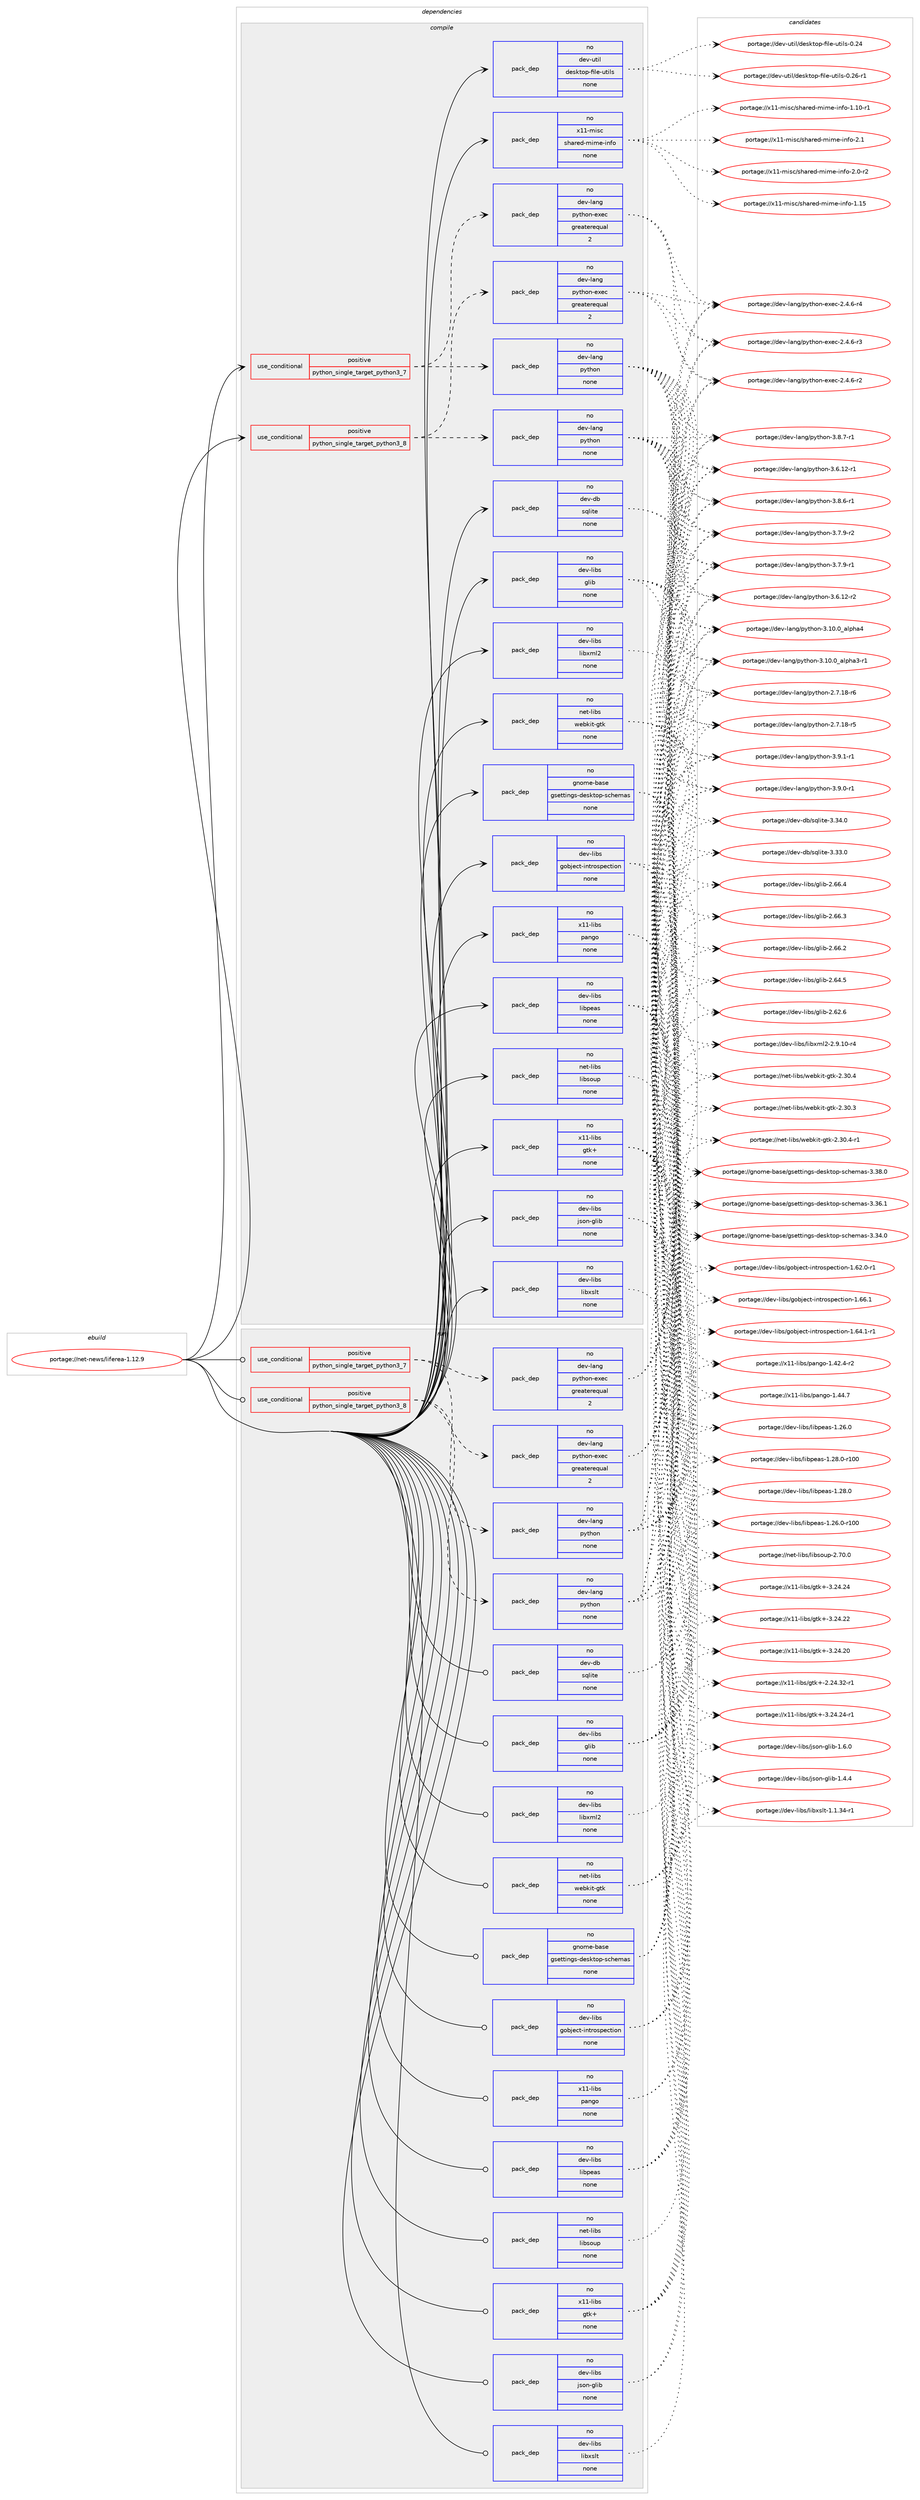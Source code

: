 digraph prolog {

# *************
# Graph options
# *************

newrank=true;
concentrate=true;
compound=true;
graph [rankdir=LR,fontname=Helvetica,fontsize=10,ranksep=1.5];#, ranksep=2.5, nodesep=0.2];
edge  [arrowhead=vee];
node  [fontname=Helvetica,fontsize=10];

# **********
# The ebuild
# **********

subgraph cluster_leftcol {
color=gray;
rank=same;
label=<<i>ebuild</i>>;
id [label="portage://net-news/liferea-1.12.9", color=red, width=4, href="../net-news/liferea-1.12.9.svg"];
}

# ****************
# The dependencies
# ****************

subgraph cluster_midcol {
color=gray;
label=<<i>dependencies</i>>;
subgraph cluster_compile {
fillcolor="#eeeeee";
style=filled;
label=<<i>compile</i>>;
subgraph cond7128 {
dependency23258 [label=<<TABLE BORDER="0" CELLBORDER="1" CELLSPACING="0" CELLPADDING="4"><TR><TD ROWSPAN="3" CELLPADDING="10">use_conditional</TD></TR><TR><TD>positive</TD></TR><TR><TD>python_single_target_python3_7</TD></TR></TABLE>>, shape=none, color=red];
subgraph pack15945 {
dependency23259 [label=<<TABLE BORDER="0" CELLBORDER="1" CELLSPACING="0" CELLPADDING="4" WIDTH="220"><TR><TD ROWSPAN="6" CELLPADDING="30">pack_dep</TD></TR><TR><TD WIDTH="110">no</TD></TR><TR><TD>dev-lang</TD></TR><TR><TD>python</TD></TR><TR><TD>none</TD></TR><TR><TD></TD></TR></TABLE>>, shape=none, color=blue];
}
dependency23258:e -> dependency23259:w [weight=20,style="dashed",arrowhead="vee"];
subgraph pack15946 {
dependency23260 [label=<<TABLE BORDER="0" CELLBORDER="1" CELLSPACING="0" CELLPADDING="4" WIDTH="220"><TR><TD ROWSPAN="6" CELLPADDING="30">pack_dep</TD></TR><TR><TD WIDTH="110">no</TD></TR><TR><TD>dev-lang</TD></TR><TR><TD>python-exec</TD></TR><TR><TD>greaterequal</TD></TR><TR><TD>2</TD></TR></TABLE>>, shape=none, color=blue];
}
dependency23258:e -> dependency23260:w [weight=20,style="dashed",arrowhead="vee"];
}
id:e -> dependency23258:w [weight=20,style="solid",arrowhead="vee"];
subgraph cond7129 {
dependency23261 [label=<<TABLE BORDER="0" CELLBORDER="1" CELLSPACING="0" CELLPADDING="4"><TR><TD ROWSPAN="3" CELLPADDING="10">use_conditional</TD></TR><TR><TD>positive</TD></TR><TR><TD>python_single_target_python3_8</TD></TR></TABLE>>, shape=none, color=red];
subgraph pack15947 {
dependency23262 [label=<<TABLE BORDER="0" CELLBORDER="1" CELLSPACING="0" CELLPADDING="4" WIDTH="220"><TR><TD ROWSPAN="6" CELLPADDING="30">pack_dep</TD></TR><TR><TD WIDTH="110">no</TD></TR><TR><TD>dev-lang</TD></TR><TR><TD>python</TD></TR><TR><TD>none</TD></TR><TR><TD></TD></TR></TABLE>>, shape=none, color=blue];
}
dependency23261:e -> dependency23262:w [weight=20,style="dashed",arrowhead="vee"];
subgraph pack15948 {
dependency23263 [label=<<TABLE BORDER="0" CELLBORDER="1" CELLSPACING="0" CELLPADDING="4" WIDTH="220"><TR><TD ROWSPAN="6" CELLPADDING="30">pack_dep</TD></TR><TR><TD WIDTH="110">no</TD></TR><TR><TD>dev-lang</TD></TR><TR><TD>python-exec</TD></TR><TR><TD>greaterequal</TD></TR><TR><TD>2</TD></TR></TABLE>>, shape=none, color=blue];
}
dependency23261:e -> dependency23263:w [weight=20,style="dashed",arrowhead="vee"];
}
id:e -> dependency23261:w [weight=20,style="solid",arrowhead="vee"];
subgraph pack15949 {
dependency23264 [label=<<TABLE BORDER="0" CELLBORDER="1" CELLSPACING="0" CELLPADDING="4" WIDTH="220"><TR><TD ROWSPAN="6" CELLPADDING="30">pack_dep</TD></TR><TR><TD WIDTH="110">no</TD></TR><TR><TD>dev-db</TD></TR><TR><TD>sqlite</TD></TR><TR><TD>none</TD></TR><TR><TD></TD></TR></TABLE>>, shape=none, color=blue];
}
id:e -> dependency23264:w [weight=20,style="solid",arrowhead="vee"];
subgraph pack15950 {
dependency23265 [label=<<TABLE BORDER="0" CELLBORDER="1" CELLSPACING="0" CELLPADDING="4" WIDTH="220"><TR><TD ROWSPAN="6" CELLPADDING="30">pack_dep</TD></TR><TR><TD WIDTH="110">no</TD></TR><TR><TD>dev-libs</TD></TR><TR><TD>glib</TD></TR><TR><TD>none</TD></TR><TR><TD></TD></TR></TABLE>>, shape=none, color=blue];
}
id:e -> dependency23265:w [weight=20,style="solid",arrowhead="vee"];
subgraph pack15951 {
dependency23266 [label=<<TABLE BORDER="0" CELLBORDER="1" CELLSPACING="0" CELLPADDING="4" WIDTH="220"><TR><TD ROWSPAN="6" CELLPADDING="30">pack_dep</TD></TR><TR><TD WIDTH="110">no</TD></TR><TR><TD>dev-libs</TD></TR><TR><TD>gobject-introspection</TD></TR><TR><TD>none</TD></TR><TR><TD></TD></TR></TABLE>>, shape=none, color=blue];
}
id:e -> dependency23266:w [weight=20,style="solid",arrowhead="vee"];
subgraph pack15952 {
dependency23267 [label=<<TABLE BORDER="0" CELLBORDER="1" CELLSPACING="0" CELLPADDING="4" WIDTH="220"><TR><TD ROWSPAN="6" CELLPADDING="30">pack_dep</TD></TR><TR><TD WIDTH="110">no</TD></TR><TR><TD>dev-libs</TD></TR><TR><TD>json-glib</TD></TR><TR><TD>none</TD></TR><TR><TD></TD></TR></TABLE>>, shape=none, color=blue];
}
id:e -> dependency23267:w [weight=20,style="solid",arrowhead="vee"];
subgraph pack15953 {
dependency23268 [label=<<TABLE BORDER="0" CELLBORDER="1" CELLSPACING="0" CELLPADDING="4" WIDTH="220"><TR><TD ROWSPAN="6" CELLPADDING="30">pack_dep</TD></TR><TR><TD WIDTH="110">no</TD></TR><TR><TD>dev-libs</TD></TR><TR><TD>libpeas</TD></TR><TR><TD>none</TD></TR><TR><TD></TD></TR></TABLE>>, shape=none, color=blue];
}
id:e -> dependency23268:w [weight=20,style="solid",arrowhead="vee"];
subgraph pack15954 {
dependency23269 [label=<<TABLE BORDER="0" CELLBORDER="1" CELLSPACING="0" CELLPADDING="4" WIDTH="220"><TR><TD ROWSPAN="6" CELLPADDING="30">pack_dep</TD></TR><TR><TD WIDTH="110">no</TD></TR><TR><TD>dev-libs</TD></TR><TR><TD>libxml2</TD></TR><TR><TD>none</TD></TR><TR><TD></TD></TR></TABLE>>, shape=none, color=blue];
}
id:e -> dependency23269:w [weight=20,style="solid",arrowhead="vee"];
subgraph pack15955 {
dependency23270 [label=<<TABLE BORDER="0" CELLBORDER="1" CELLSPACING="0" CELLPADDING="4" WIDTH="220"><TR><TD ROWSPAN="6" CELLPADDING="30">pack_dep</TD></TR><TR><TD WIDTH="110">no</TD></TR><TR><TD>dev-libs</TD></TR><TR><TD>libxslt</TD></TR><TR><TD>none</TD></TR><TR><TD></TD></TR></TABLE>>, shape=none, color=blue];
}
id:e -> dependency23270:w [weight=20,style="solid",arrowhead="vee"];
subgraph pack15956 {
dependency23271 [label=<<TABLE BORDER="0" CELLBORDER="1" CELLSPACING="0" CELLPADDING="4" WIDTH="220"><TR><TD ROWSPAN="6" CELLPADDING="30">pack_dep</TD></TR><TR><TD WIDTH="110">no</TD></TR><TR><TD>dev-util</TD></TR><TR><TD>desktop-file-utils</TD></TR><TR><TD>none</TD></TR><TR><TD></TD></TR></TABLE>>, shape=none, color=blue];
}
id:e -> dependency23271:w [weight=20,style="solid",arrowhead="vee"];
subgraph pack15957 {
dependency23272 [label=<<TABLE BORDER="0" CELLBORDER="1" CELLSPACING="0" CELLPADDING="4" WIDTH="220"><TR><TD ROWSPAN="6" CELLPADDING="30">pack_dep</TD></TR><TR><TD WIDTH="110">no</TD></TR><TR><TD>gnome-base</TD></TR><TR><TD>gsettings-desktop-schemas</TD></TR><TR><TD>none</TD></TR><TR><TD></TD></TR></TABLE>>, shape=none, color=blue];
}
id:e -> dependency23272:w [weight=20,style="solid",arrowhead="vee"];
subgraph pack15958 {
dependency23273 [label=<<TABLE BORDER="0" CELLBORDER="1" CELLSPACING="0" CELLPADDING="4" WIDTH="220"><TR><TD ROWSPAN="6" CELLPADDING="30">pack_dep</TD></TR><TR><TD WIDTH="110">no</TD></TR><TR><TD>net-libs</TD></TR><TR><TD>libsoup</TD></TR><TR><TD>none</TD></TR><TR><TD></TD></TR></TABLE>>, shape=none, color=blue];
}
id:e -> dependency23273:w [weight=20,style="solid",arrowhead="vee"];
subgraph pack15959 {
dependency23274 [label=<<TABLE BORDER="0" CELLBORDER="1" CELLSPACING="0" CELLPADDING="4" WIDTH="220"><TR><TD ROWSPAN="6" CELLPADDING="30">pack_dep</TD></TR><TR><TD WIDTH="110">no</TD></TR><TR><TD>net-libs</TD></TR><TR><TD>webkit-gtk</TD></TR><TR><TD>none</TD></TR><TR><TD></TD></TR></TABLE>>, shape=none, color=blue];
}
id:e -> dependency23274:w [weight=20,style="solid",arrowhead="vee"];
subgraph pack15960 {
dependency23275 [label=<<TABLE BORDER="0" CELLBORDER="1" CELLSPACING="0" CELLPADDING="4" WIDTH="220"><TR><TD ROWSPAN="6" CELLPADDING="30">pack_dep</TD></TR><TR><TD WIDTH="110">no</TD></TR><TR><TD>x11-libs</TD></TR><TR><TD>gtk+</TD></TR><TR><TD>none</TD></TR><TR><TD></TD></TR></TABLE>>, shape=none, color=blue];
}
id:e -> dependency23275:w [weight=20,style="solid",arrowhead="vee"];
subgraph pack15961 {
dependency23276 [label=<<TABLE BORDER="0" CELLBORDER="1" CELLSPACING="0" CELLPADDING="4" WIDTH="220"><TR><TD ROWSPAN="6" CELLPADDING="30">pack_dep</TD></TR><TR><TD WIDTH="110">no</TD></TR><TR><TD>x11-libs</TD></TR><TR><TD>pango</TD></TR><TR><TD>none</TD></TR><TR><TD></TD></TR></TABLE>>, shape=none, color=blue];
}
id:e -> dependency23276:w [weight=20,style="solid",arrowhead="vee"];
subgraph pack15962 {
dependency23277 [label=<<TABLE BORDER="0" CELLBORDER="1" CELLSPACING="0" CELLPADDING="4" WIDTH="220"><TR><TD ROWSPAN="6" CELLPADDING="30">pack_dep</TD></TR><TR><TD WIDTH="110">no</TD></TR><TR><TD>x11-misc</TD></TR><TR><TD>shared-mime-info</TD></TR><TR><TD>none</TD></TR><TR><TD></TD></TR></TABLE>>, shape=none, color=blue];
}
id:e -> dependency23277:w [weight=20,style="solid",arrowhead="vee"];
}
subgraph cluster_compileandrun {
fillcolor="#eeeeee";
style=filled;
label=<<i>compile and run</i>>;
}
subgraph cluster_run {
fillcolor="#eeeeee";
style=filled;
label=<<i>run</i>>;
subgraph cond7130 {
dependency23278 [label=<<TABLE BORDER="0" CELLBORDER="1" CELLSPACING="0" CELLPADDING="4"><TR><TD ROWSPAN="3" CELLPADDING="10">use_conditional</TD></TR><TR><TD>positive</TD></TR><TR><TD>python_single_target_python3_7</TD></TR></TABLE>>, shape=none, color=red];
subgraph pack15963 {
dependency23279 [label=<<TABLE BORDER="0" CELLBORDER="1" CELLSPACING="0" CELLPADDING="4" WIDTH="220"><TR><TD ROWSPAN="6" CELLPADDING="30">pack_dep</TD></TR><TR><TD WIDTH="110">no</TD></TR><TR><TD>dev-lang</TD></TR><TR><TD>python</TD></TR><TR><TD>none</TD></TR><TR><TD></TD></TR></TABLE>>, shape=none, color=blue];
}
dependency23278:e -> dependency23279:w [weight=20,style="dashed",arrowhead="vee"];
subgraph pack15964 {
dependency23280 [label=<<TABLE BORDER="0" CELLBORDER="1" CELLSPACING="0" CELLPADDING="4" WIDTH="220"><TR><TD ROWSPAN="6" CELLPADDING="30">pack_dep</TD></TR><TR><TD WIDTH="110">no</TD></TR><TR><TD>dev-lang</TD></TR><TR><TD>python-exec</TD></TR><TR><TD>greaterequal</TD></TR><TR><TD>2</TD></TR></TABLE>>, shape=none, color=blue];
}
dependency23278:e -> dependency23280:w [weight=20,style="dashed",arrowhead="vee"];
}
id:e -> dependency23278:w [weight=20,style="solid",arrowhead="odot"];
subgraph cond7131 {
dependency23281 [label=<<TABLE BORDER="0" CELLBORDER="1" CELLSPACING="0" CELLPADDING="4"><TR><TD ROWSPAN="3" CELLPADDING="10">use_conditional</TD></TR><TR><TD>positive</TD></TR><TR><TD>python_single_target_python3_8</TD></TR></TABLE>>, shape=none, color=red];
subgraph pack15965 {
dependency23282 [label=<<TABLE BORDER="0" CELLBORDER="1" CELLSPACING="0" CELLPADDING="4" WIDTH="220"><TR><TD ROWSPAN="6" CELLPADDING="30">pack_dep</TD></TR><TR><TD WIDTH="110">no</TD></TR><TR><TD>dev-lang</TD></TR><TR><TD>python</TD></TR><TR><TD>none</TD></TR><TR><TD></TD></TR></TABLE>>, shape=none, color=blue];
}
dependency23281:e -> dependency23282:w [weight=20,style="dashed",arrowhead="vee"];
subgraph pack15966 {
dependency23283 [label=<<TABLE BORDER="0" CELLBORDER="1" CELLSPACING="0" CELLPADDING="4" WIDTH="220"><TR><TD ROWSPAN="6" CELLPADDING="30">pack_dep</TD></TR><TR><TD WIDTH="110">no</TD></TR><TR><TD>dev-lang</TD></TR><TR><TD>python-exec</TD></TR><TR><TD>greaterequal</TD></TR><TR><TD>2</TD></TR></TABLE>>, shape=none, color=blue];
}
dependency23281:e -> dependency23283:w [weight=20,style="dashed",arrowhead="vee"];
}
id:e -> dependency23281:w [weight=20,style="solid",arrowhead="odot"];
subgraph pack15967 {
dependency23284 [label=<<TABLE BORDER="0" CELLBORDER="1" CELLSPACING="0" CELLPADDING="4" WIDTH="220"><TR><TD ROWSPAN="6" CELLPADDING="30">pack_dep</TD></TR><TR><TD WIDTH="110">no</TD></TR><TR><TD>dev-db</TD></TR><TR><TD>sqlite</TD></TR><TR><TD>none</TD></TR><TR><TD></TD></TR></TABLE>>, shape=none, color=blue];
}
id:e -> dependency23284:w [weight=20,style="solid",arrowhead="odot"];
subgraph pack15968 {
dependency23285 [label=<<TABLE BORDER="0" CELLBORDER="1" CELLSPACING="0" CELLPADDING="4" WIDTH="220"><TR><TD ROWSPAN="6" CELLPADDING="30">pack_dep</TD></TR><TR><TD WIDTH="110">no</TD></TR><TR><TD>dev-libs</TD></TR><TR><TD>glib</TD></TR><TR><TD>none</TD></TR><TR><TD></TD></TR></TABLE>>, shape=none, color=blue];
}
id:e -> dependency23285:w [weight=20,style="solid",arrowhead="odot"];
subgraph pack15969 {
dependency23286 [label=<<TABLE BORDER="0" CELLBORDER="1" CELLSPACING="0" CELLPADDING="4" WIDTH="220"><TR><TD ROWSPAN="6" CELLPADDING="30">pack_dep</TD></TR><TR><TD WIDTH="110">no</TD></TR><TR><TD>dev-libs</TD></TR><TR><TD>gobject-introspection</TD></TR><TR><TD>none</TD></TR><TR><TD></TD></TR></TABLE>>, shape=none, color=blue];
}
id:e -> dependency23286:w [weight=20,style="solid",arrowhead="odot"];
subgraph pack15970 {
dependency23287 [label=<<TABLE BORDER="0" CELLBORDER="1" CELLSPACING="0" CELLPADDING="4" WIDTH="220"><TR><TD ROWSPAN="6" CELLPADDING="30">pack_dep</TD></TR><TR><TD WIDTH="110">no</TD></TR><TR><TD>dev-libs</TD></TR><TR><TD>json-glib</TD></TR><TR><TD>none</TD></TR><TR><TD></TD></TR></TABLE>>, shape=none, color=blue];
}
id:e -> dependency23287:w [weight=20,style="solid",arrowhead="odot"];
subgraph pack15971 {
dependency23288 [label=<<TABLE BORDER="0" CELLBORDER="1" CELLSPACING="0" CELLPADDING="4" WIDTH="220"><TR><TD ROWSPAN="6" CELLPADDING="30">pack_dep</TD></TR><TR><TD WIDTH="110">no</TD></TR><TR><TD>dev-libs</TD></TR><TR><TD>libpeas</TD></TR><TR><TD>none</TD></TR><TR><TD></TD></TR></TABLE>>, shape=none, color=blue];
}
id:e -> dependency23288:w [weight=20,style="solid",arrowhead="odot"];
subgraph pack15972 {
dependency23289 [label=<<TABLE BORDER="0" CELLBORDER="1" CELLSPACING="0" CELLPADDING="4" WIDTH="220"><TR><TD ROWSPAN="6" CELLPADDING="30">pack_dep</TD></TR><TR><TD WIDTH="110">no</TD></TR><TR><TD>dev-libs</TD></TR><TR><TD>libxml2</TD></TR><TR><TD>none</TD></TR><TR><TD></TD></TR></TABLE>>, shape=none, color=blue];
}
id:e -> dependency23289:w [weight=20,style="solid",arrowhead="odot"];
subgraph pack15973 {
dependency23290 [label=<<TABLE BORDER="0" CELLBORDER="1" CELLSPACING="0" CELLPADDING="4" WIDTH="220"><TR><TD ROWSPAN="6" CELLPADDING="30">pack_dep</TD></TR><TR><TD WIDTH="110">no</TD></TR><TR><TD>dev-libs</TD></TR><TR><TD>libxslt</TD></TR><TR><TD>none</TD></TR><TR><TD></TD></TR></TABLE>>, shape=none, color=blue];
}
id:e -> dependency23290:w [weight=20,style="solid",arrowhead="odot"];
subgraph pack15974 {
dependency23291 [label=<<TABLE BORDER="0" CELLBORDER="1" CELLSPACING="0" CELLPADDING="4" WIDTH="220"><TR><TD ROWSPAN="6" CELLPADDING="30">pack_dep</TD></TR><TR><TD WIDTH="110">no</TD></TR><TR><TD>gnome-base</TD></TR><TR><TD>gsettings-desktop-schemas</TD></TR><TR><TD>none</TD></TR><TR><TD></TD></TR></TABLE>>, shape=none, color=blue];
}
id:e -> dependency23291:w [weight=20,style="solid",arrowhead="odot"];
subgraph pack15975 {
dependency23292 [label=<<TABLE BORDER="0" CELLBORDER="1" CELLSPACING="0" CELLPADDING="4" WIDTH="220"><TR><TD ROWSPAN="6" CELLPADDING="30">pack_dep</TD></TR><TR><TD WIDTH="110">no</TD></TR><TR><TD>net-libs</TD></TR><TR><TD>libsoup</TD></TR><TR><TD>none</TD></TR><TR><TD></TD></TR></TABLE>>, shape=none, color=blue];
}
id:e -> dependency23292:w [weight=20,style="solid",arrowhead="odot"];
subgraph pack15976 {
dependency23293 [label=<<TABLE BORDER="0" CELLBORDER="1" CELLSPACING="0" CELLPADDING="4" WIDTH="220"><TR><TD ROWSPAN="6" CELLPADDING="30">pack_dep</TD></TR><TR><TD WIDTH="110">no</TD></TR><TR><TD>net-libs</TD></TR><TR><TD>webkit-gtk</TD></TR><TR><TD>none</TD></TR><TR><TD></TD></TR></TABLE>>, shape=none, color=blue];
}
id:e -> dependency23293:w [weight=20,style="solid",arrowhead="odot"];
subgraph pack15977 {
dependency23294 [label=<<TABLE BORDER="0" CELLBORDER="1" CELLSPACING="0" CELLPADDING="4" WIDTH="220"><TR><TD ROWSPAN="6" CELLPADDING="30">pack_dep</TD></TR><TR><TD WIDTH="110">no</TD></TR><TR><TD>x11-libs</TD></TR><TR><TD>gtk+</TD></TR><TR><TD>none</TD></TR><TR><TD></TD></TR></TABLE>>, shape=none, color=blue];
}
id:e -> dependency23294:w [weight=20,style="solid",arrowhead="odot"];
subgraph pack15978 {
dependency23295 [label=<<TABLE BORDER="0" CELLBORDER="1" CELLSPACING="0" CELLPADDING="4" WIDTH="220"><TR><TD ROWSPAN="6" CELLPADDING="30">pack_dep</TD></TR><TR><TD WIDTH="110">no</TD></TR><TR><TD>x11-libs</TD></TR><TR><TD>pango</TD></TR><TR><TD>none</TD></TR><TR><TD></TD></TR></TABLE>>, shape=none, color=blue];
}
id:e -> dependency23295:w [weight=20,style="solid",arrowhead="odot"];
}
}

# **************
# The candidates
# **************

subgraph cluster_choices {
rank=same;
color=gray;
label=<<i>candidates</i>>;

subgraph choice15945 {
color=black;
nodesep=1;
choice1001011184510897110103471121211161041111104551465746494511449 [label="portage://dev-lang/python-3.9.1-r1", color=red, width=4,href="../dev-lang/python-3.9.1-r1.svg"];
choice1001011184510897110103471121211161041111104551465746484511449 [label="portage://dev-lang/python-3.9.0-r1", color=red, width=4,href="../dev-lang/python-3.9.0-r1.svg"];
choice1001011184510897110103471121211161041111104551465646554511449 [label="portage://dev-lang/python-3.8.7-r1", color=red, width=4,href="../dev-lang/python-3.8.7-r1.svg"];
choice1001011184510897110103471121211161041111104551465646544511449 [label="portage://dev-lang/python-3.8.6-r1", color=red, width=4,href="../dev-lang/python-3.8.6-r1.svg"];
choice1001011184510897110103471121211161041111104551465546574511450 [label="portage://dev-lang/python-3.7.9-r2", color=red, width=4,href="../dev-lang/python-3.7.9-r2.svg"];
choice1001011184510897110103471121211161041111104551465546574511449 [label="portage://dev-lang/python-3.7.9-r1", color=red, width=4,href="../dev-lang/python-3.7.9-r1.svg"];
choice100101118451089711010347112121116104111110455146544649504511450 [label="portage://dev-lang/python-3.6.12-r2", color=red, width=4,href="../dev-lang/python-3.6.12-r2.svg"];
choice100101118451089711010347112121116104111110455146544649504511449 [label="portage://dev-lang/python-3.6.12-r1", color=red, width=4,href="../dev-lang/python-3.6.12-r1.svg"];
choice1001011184510897110103471121211161041111104551464948464895971081121049752 [label="portage://dev-lang/python-3.10.0_alpha4", color=red, width=4,href="../dev-lang/python-3.10.0_alpha4.svg"];
choice10010111845108971101034711212111610411111045514649484648959710811210497514511449 [label="portage://dev-lang/python-3.10.0_alpha3-r1", color=red, width=4,href="../dev-lang/python-3.10.0_alpha3-r1.svg"];
choice100101118451089711010347112121116104111110455046554649564511454 [label="portage://dev-lang/python-2.7.18-r6", color=red, width=4,href="../dev-lang/python-2.7.18-r6.svg"];
choice100101118451089711010347112121116104111110455046554649564511453 [label="portage://dev-lang/python-2.7.18-r5", color=red, width=4,href="../dev-lang/python-2.7.18-r5.svg"];
dependency23259:e -> choice1001011184510897110103471121211161041111104551465746494511449:w [style=dotted,weight="100"];
dependency23259:e -> choice1001011184510897110103471121211161041111104551465746484511449:w [style=dotted,weight="100"];
dependency23259:e -> choice1001011184510897110103471121211161041111104551465646554511449:w [style=dotted,weight="100"];
dependency23259:e -> choice1001011184510897110103471121211161041111104551465646544511449:w [style=dotted,weight="100"];
dependency23259:e -> choice1001011184510897110103471121211161041111104551465546574511450:w [style=dotted,weight="100"];
dependency23259:e -> choice1001011184510897110103471121211161041111104551465546574511449:w [style=dotted,weight="100"];
dependency23259:e -> choice100101118451089711010347112121116104111110455146544649504511450:w [style=dotted,weight="100"];
dependency23259:e -> choice100101118451089711010347112121116104111110455146544649504511449:w [style=dotted,weight="100"];
dependency23259:e -> choice1001011184510897110103471121211161041111104551464948464895971081121049752:w [style=dotted,weight="100"];
dependency23259:e -> choice10010111845108971101034711212111610411111045514649484648959710811210497514511449:w [style=dotted,weight="100"];
dependency23259:e -> choice100101118451089711010347112121116104111110455046554649564511454:w [style=dotted,weight="100"];
dependency23259:e -> choice100101118451089711010347112121116104111110455046554649564511453:w [style=dotted,weight="100"];
}
subgraph choice15946 {
color=black;
nodesep=1;
choice10010111845108971101034711212111610411111045101120101994550465246544511452 [label="portage://dev-lang/python-exec-2.4.6-r4", color=red, width=4,href="../dev-lang/python-exec-2.4.6-r4.svg"];
choice10010111845108971101034711212111610411111045101120101994550465246544511451 [label="portage://dev-lang/python-exec-2.4.6-r3", color=red, width=4,href="../dev-lang/python-exec-2.4.6-r3.svg"];
choice10010111845108971101034711212111610411111045101120101994550465246544511450 [label="portage://dev-lang/python-exec-2.4.6-r2", color=red, width=4,href="../dev-lang/python-exec-2.4.6-r2.svg"];
dependency23260:e -> choice10010111845108971101034711212111610411111045101120101994550465246544511452:w [style=dotted,weight="100"];
dependency23260:e -> choice10010111845108971101034711212111610411111045101120101994550465246544511451:w [style=dotted,weight="100"];
dependency23260:e -> choice10010111845108971101034711212111610411111045101120101994550465246544511450:w [style=dotted,weight="100"];
}
subgraph choice15947 {
color=black;
nodesep=1;
choice1001011184510897110103471121211161041111104551465746494511449 [label="portage://dev-lang/python-3.9.1-r1", color=red, width=4,href="../dev-lang/python-3.9.1-r1.svg"];
choice1001011184510897110103471121211161041111104551465746484511449 [label="portage://dev-lang/python-3.9.0-r1", color=red, width=4,href="../dev-lang/python-3.9.0-r1.svg"];
choice1001011184510897110103471121211161041111104551465646554511449 [label="portage://dev-lang/python-3.8.7-r1", color=red, width=4,href="../dev-lang/python-3.8.7-r1.svg"];
choice1001011184510897110103471121211161041111104551465646544511449 [label="portage://dev-lang/python-3.8.6-r1", color=red, width=4,href="../dev-lang/python-3.8.6-r1.svg"];
choice1001011184510897110103471121211161041111104551465546574511450 [label="portage://dev-lang/python-3.7.9-r2", color=red, width=4,href="../dev-lang/python-3.7.9-r2.svg"];
choice1001011184510897110103471121211161041111104551465546574511449 [label="portage://dev-lang/python-3.7.9-r1", color=red, width=4,href="../dev-lang/python-3.7.9-r1.svg"];
choice100101118451089711010347112121116104111110455146544649504511450 [label="portage://dev-lang/python-3.6.12-r2", color=red, width=4,href="../dev-lang/python-3.6.12-r2.svg"];
choice100101118451089711010347112121116104111110455146544649504511449 [label="portage://dev-lang/python-3.6.12-r1", color=red, width=4,href="../dev-lang/python-3.6.12-r1.svg"];
choice1001011184510897110103471121211161041111104551464948464895971081121049752 [label="portage://dev-lang/python-3.10.0_alpha4", color=red, width=4,href="../dev-lang/python-3.10.0_alpha4.svg"];
choice10010111845108971101034711212111610411111045514649484648959710811210497514511449 [label="portage://dev-lang/python-3.10.0_alpha3-r1", color=red, width=4,href="../dev-lang/python-3.10.0_alpha3-r1.svg"];
choice100101118451089711010347112121116104111110455046554649564511454 [label="portage://dev-lang/python-2.7.18-r6", color=red, width=4,href="../dev-lang/python-2.7.18-r6.svg"];
choice100101118451089711010347112121116104111110455046554649564511453 [label="portage://dev-lang/python-2.7.18-r5", color=red, width=4,href="../dev-lang/python-2.7.18-r5.svg"];
dependency23262:e -> choice1001011184510897110103471121211161041111104551465746494511449:w [style=dotted,weight="100"];
dependency23262:e -> choice1001011184510897110103471121211161041111104551465746484511449:w [style=dotted,weight="100"];
dependency23262:e -> choice1001011184510897110103471121211161041111104551465646554511449:w [style=dotted,weight="100"];
dependency23262:e -> choice1001011184510897110103471121211161041111104551465646544511449:w [style=dotted,weight="100"];
dependency23262:e -> choice1001011184510897110103471121211161041111104551465546574511450:w [style=dotted,weight="100"];
dependency23262:e -> choice1001011184510897110103471121211161041111104551465546574511449:w [style=dotted,weight="100"];
dependency23262:e -> choice100101118451089711010347112121116104111110455146544649504511450:w [style=dotted,weight="100"];
dependency23262:e -> choice100101118451089711010347112121116104111110455146544649504511449:w [style=dotted,weight="100"];
dependency23262:e -> choice1001011184510897110103471121211161041111104551464948464895971081121049752:w [style=dotted,weight="100"];
dependency23262:e -> choice10010111845108971101034711212111610411111045514649484648959710811210497514511449:w [style=dotted,weight="100"];
dependency23262:e -> choice100101118451089711010347112121116104111110455046554649564511454:w [style=dotted,weight="100"];
dependency23262:e -> choice100101118451089711010347112121116104111110455046554649564511453:w [style=dotted,weight="100"];
}
subgraph choice15948 {
color=black;
nodesep=1;
choice10010111845108971101034711212111610411111045101120101994550465246544511452 [label="portage://dev-lang/python-exec-2.4.6-r4", color=red, width=4,href="../dev-lang/python-exec-2.4.6-r4.svg"];
choice10010111845108971101034711212111610411111045101120101994550465246544511451 [label="portage://dev-lang/python-exec-2.4.6-r3", color=red, width=4,href="../dev-lang/python-exec-2.4.6-r3.svg"];
choice10010111845108971101034711212111610411111045101120101994550465246544511450 [label="portage://dev-lang/python-exec-2.4.6-r2", color=red, width=4,href="../dev-lang/python-exec-2.4.6-r2.svg"];
dependency23263:e -> choice10010111845108971101034711212111610411111045101120101994550465246544511452:w [style=dotted,weight="100"];
dependency23263:e -> choice10010111845108971101034711212111610411111045101120101994550465246544511451:w [style=dotted,weight="100"];
dependency23263:e -> choice10010111845108971101034711212111610411111045101120101994550465246544511450:w [style=dotted,weight="100"];
}
subgraph choice15949 {
color=black;
nodesep=1;
choice10010111845100984711511310810511610145514651524648 [label="portage://dev-db/sqlite-3.34.0", color=red, width=4,href="../dev-db/sqlite-3.34.0.svg"];
choice10010111845100984711511310810511610145514651514648 [label="portage://dev-db/sqlite-3.33.0", color=red, width=4,href="../dev-db/sqlite-3.33.0.svg"];
dependency23264:e -> choice10010111845100984711511310810511610145514651524648:w [style=dotted,weight="100"];
dependency23264:e -> choice10010111845100984711511310810511610145514651514648:w [style=dotted,weight="100"];
}
subgraph choice15950 {
color=black;
nodesep=1;
choice1001011184510810598115471031081059845504654544652 [label="portage://dev-libs/glib-2.66.4", color=red, width=4,href="../dev-libs/glib-2.66.4.svg"];
choice1001011184510810598115471031081059845504654544651 [label="portage://dev-libs/glib-2.66.3", color=red, width=4,href="../dev-libs/glib-2.66.3.svg"];
choice1001011184510810598115471031081059845504654544650 [label="portage://dev-libs/glib-2.66.2", color=red, width=4,href="../dev-libs/glib-2.66.2.svg"];
choice1001011184510810598115471031081059845504654524653 [label="portage://dev-libs/glib-2.64.5", color=red, width=4,href="../dev-libs/glib-2.64.5.svg"];
choice1001011184510810598115471031081059845504654504654 [label="portage://dev-libs/glib-2.62.6", color=red, width=4,href="../dev-libs/glib-2.62.6.svg"];
dependency23265:e -> choice1001011184510810598115471031081059845504654544652:w [style=dotted,weight="100"];
dependency23265:e -> choice1001011184510810598115471031081059845504654544651:w [style=dotted,weight="100"];
dependency23265:e -> choice1001011184510810598115471031081059845504654544650:w [style=dotted,weight="100"];
dependency23265:e -> choice1001011184510810598115471031081059845504654524653:w [style=dotted,weight="100"];
dependency23265:e -> choice1001011184510810598115471031081059845504654504654:w [style=dotted,weight="100"];
}
subgraph choice15951 {
color=black;
nodesep=1;
choice1001011184510810598115471031119810610199116451051101161141111151121019911610511111045494654544649 [label="portage://dev-libs/gobject-introspection-1.66.1", color=red, width=4,href="../dev-libs/gobject-introspection-1.66.1.svg"];
choice10010111845108105981154710311198106101991164510511011611411111511210199116105111110454946545246494511449 [label="portage://dev-libs/gobject-introspection-1.64.1-r1", color=red, width=4,href="../dev-libs/gobject-introspection-1.64.1-r1.svg"];
choice10010111845108105981154710311198106101991164510511011611411111511210199116105111110454946545046484511449 [label="portage://dev-libs/gobject-introspection-1.62.0-r1", color=red, width=4,href="../dev-libs/gobject-introspection-1.62.0-r1.svg"];
dependency23266:e -> choice1001011184510810598115471031119810610199116451051101161141111151121019911610511111045494654544649:w [style=dotted,weight="100"];
dependency23266:e -> choice10010111845108105981154710311198106101991164510511011611411111511210199116105111110454946545246494511449:w [style=dotted,weight="100"];
dependency23266:e -> choice10010111845108105981154710311198106101991164510511011611411111511210199116105111110454946545046484511449:w [style=dotted,weight="100"];
}
subgraph choice15952 {
color=black;
nodesep=1;
choice1001011184510810598115471061151111104510310810598454946544648 [label="portage://dev-libs/json-glib-1.6.0", color=red, width=4,href="../dev-libs/json-glib-1.6.0.svg"];
choice1001011184510810598115471061151111104510310810598454946524652 [label="portage://dev-libs/json-glib-1.4.4", color=red, width=4,href="../dev-libs/json-glib-1.4.4.svg"];
dependency23267:e -> choice1001011184510810598115471061151111104510310810598454946544648:w [style=dotted,weight="100"];
dependency23267:e -> choice1001011184510810598115471061151111104510310810598454946524652:w [style=dotted,weight="100"];
}
subgraph choice15953 {
color=black;
nodesep=1;
choice10010111845108105981154710810598112101971154549465056464845114494848 [label="portage://dev-libs/libpeas-1.28.0-r100", color=red, width=4,href="../dev-libs/libpeas-1.28.0-r100.svg"];
choice100101118451081059811547108105981121019711545494650564648 [label="portage://dev-libs/libpeas-1.28.0", color=red, width=4,href="../dev-libs/libpeas-1.28.0.svg"];
choice10010111845108105981154710810598112101971154549465054464845114494848 [label="portage://dev-libs/libpeas-1.26.0-r100", color=red, width=4,href="../dev-libs/libpeas-1.26.0-r100.svg"];
choice100101118451081059811547108105981121019711545494650544648 [label="portage://dev-libs/libpeas-1.26.0", color=red, width=4,href="../dev-libs/libpeas-1.26.0.svg"];
dependency23268:e -> choice10010111845108105981154710810598112101971154549465056464845114494848:w [style=dotted,weight="100"];
dependency23268:e -> choice100101118451081059811547108105981121019711545494650564648:w [style=dotted,weight="100"];
dependency23268:e -> choice10010111845108105981154710810598112101971154549465054464845114494848:w [style=dotted,weight="100"];
dependency23268:e -> choice100101118451081059811547108105981121019711545494650544648:w [style=dotted,weight="100"];
}
subgraph choice15954 {
color=black;
nodesep=1;
choice1001011184510810598115471081059812010910850455046574649484511452 [label="portage://dev-libs/libxml2-2.9.10-r4", color=red, width=4,href="../dev-libs/libxml2-2.9.10-r4.svg"];
dependency23269:e -> choice1001011184510810598115471081059812010910850455046574649484511452:w [style=dotted,weight="100"];
}
subgraph choice15955 {
color=black;
nodesep=1;
choice10010111845108105981154710810598120115108116454946494651524511449 [label="portage://dev-libs/libxslt-1.1.34-r1", color=red, width=4,href="../dev-libs/libxslt-1.1.34-r1.svg"];
dependency23270:e -> choice10010111845108105981154710810598120115108116454946494651524511449:w [style=dotted,weight="100"];
}
subgraph choice15956 {
color=black;
nodesep=1;
choice1001011184511711610510847100101115107116111112451021051081014511711610510811545484650544511449 [label="portage://dev-util/desktop-file-utils-0.26-r1", color=red, width=4,href="../dev-util/desktop-file-utils-0.26-r1.svg"];
choice100101118451171161051084710010111510711611111245102105108101451171161051081154548465052 [label="portage://dev-util/desktop-file-utils-0.24", color=red, width=4,href="../dev-util/desktop-file-utils-0.24.svg"];
dependency23271:e -> choice1001011184511711610510847100101115107116111112451021051081014511711610510811545484650544511449:w [style=dotted,weight="100"];
dependency23271:e -> choice100101118451171161051084710010111510711611111245102105108101451171161051081154548465052:w [style=dotted,weight="100"];
}
subgraph choice15957 {
color=black;
nodesep=1;
choice103110111109101459897115101471031151011161161051101031154510010111510711611111245115991041011099711545514651564648 [label="portage://gnome-base/gsettings-desktop-schemas-3.38.0", color=red, width=4,href="../gnome-base/gsettings-desktop-schemas-3.38.0.svg"];
choice103110111109101459897115101471031151011161161051101031154510010111510711611111245115991041011099711545514651544649 [label="portage://gnome-base/gsettings-desktop-schemas-3.36.1", color=red, width=4,href="../gnome-base/gsettings-desktop-schemas-3.36.1.svg"];
choice103110111109101459897115101471031151011161161051101031154510010111510711611111245115991041011099711545514651524648 [label="portage://gnome-base/gsettings-desktop-schemas-3.34.0", color=red, width=4,href="../gnome-base/gsettings-desktop-schemas-3.34.0.svg"];
dependency23272:e -> choice103110111109101459897115101471031151011161161051101031154510010111510711611111245115991041011099711545514651564648:w [style=dotted,weight="100"];
dependency23272:e -> choice103110111109101459897115101471031151011161161051101031154510010111510711611111245115991041011099711545514651544649:w [style=dotted,weight="100"];
dependency23272:e -> choice103110111109101459897115101471031151011161161051101031154510010111510711611111245115991041011099711545514651524648:w [style=dotted,weight="100"];
}
subgraph choice15958 {
color=black;
nodesep=1;
choice1101011164510810598115471081059811511111711245504655484648 [label="portage://net-libs/libsoup-2.70.0", color=red, width=4,href="../net-libs/libsoup-2.70.0.svg"];
dependency23273:e -> choice1101011164510810598115471081059811511111711245504655484648:w [style=dotted,weight="100"];
}
subgraph choice15959 {
color=black;
nodesep=1;
choice1101011164510810598115471191019810710511645103116107455046514846524511449 [label="portage://net-libs/webkit-gtk-2.30.4-r1", color=red, width=4,href="../net-libs/webkit-gtk-2.30.4-r1.svg"];
choice110101116451081059811547119101981071051164510311610745504651484652 [label="portage://net-libs/webkit-gtk-2.30.4", color=red, width=4,href="../net-libs/webkit-gtk-2.30.4.svg"];
choice110101116451081059811547119101981071051164510311610745504651484651 [label="portage://net-libs/webkit-gtk-2.30.3", color=red, width=4,href="../net-libs/webkit-gtk-2.30.3.svg"];
dependency23274:e -> choice1101011164510810598115471191019810710511645103116107455046514846524511449:w [style=dotted,weight="100"];
dependency23274:e -> choice110101116451081059811547119101981071051164510311610745504651484652:w [style=dotted,weight="100"];
dependency23274:e -> choice110101116451081059811547119101981071051164510311610745504651484651:w [style=dotted,weight="100"];
}
subgraph choice15960 {
color=black;
nodesep=1;
choice12049494510810598115471031161074345514650524650524511449 [label="portage://x11-libs/gtk+-3.24.24-r1", color=red, width=4,href="../x11-libs/gtk+-3.24.24-r1.svg"];
choice1204949451081059811547103116107434551465052465052 [label="portage://x11-libs/gtk+-3.24.24", color=red, width=4,href="../x11-libs/gtk+-3.24.24.svg"];
choice1204949451081059811547103116107434551465052465050 [label="portage://x11-libs/gtk+-3.24.22", color=red, width=4,href="../x11-libs/gtk+-3.24.22.svg"];
choice1204949451081059811547103116107434551465052465048 [label="portage://x11-libs/gtk+-3.24.20", color=red, width=4,href="../x11-libs/gtk+-3.24.20.svg"];
choice12049494510810598115471031161074345504650524651504511449 [label="portage://x11-libs/gtk+-2.24.32-r1", color=red, width=4,href="../x11-libs/gtk+-2.24.32-r1.svg"];
dependency23275:e -> choice12049494510810598115471031161074345514650524650524511449:w [style=dotted,weight="100"];
dependency23275:e -> choice1204949451081059811547103116107434551465052465052:w [style=dotted,weight="100"];
dependency23275:e -> choice1204949451081059811547103116107434551465052465050:w [style=dotted,weight="100"];
dependency23275:e -> choice1204949451081059811547103116107434551465052465048:w [style=dotted,weight="100"];
dependency23275:e -> choice12049494510810598115471031161074345504650524651504511449:w [style=dotted,weight="100"];
}
subgraph choice15961 {
color=black;
nodesep=1;
choice12049494510810598115471129711010311145494652524655 [label="portage://x11-libs/pango-1.44.7", color=red, width=4,href="../x11-libs/pango-1.44.7.svg"];
choice120494945108105981154711297110103111454946525046524511450 [label="portage://x11-libs/pango-1.42.4-r2", color=red, width=4,href="../x11-libs/pango-1.42.4-r2.svg"];
dependency23276:e -> choice12049494510810598115471129711010311145494652524655:w [style=dotted,weight="100"];
dependency23276:e -> choice120494945108105981154711297110103111454946525046524511450:w [style=dotted,weight="100"];
}
subgraph choice15962 {
color=black;
nodesep=1;
choice120494945109105115994711510497114101100451091051091014510511010211145504649 [label="portage://x11-misc/shared-mime-info-2.1", color=red, width=4,href="../x11-misc/shared-mime-info-2.1.svg"];
choice1204949451091051159947115104971141011004510910510910145105110102111455046484511450 [label="portage://x11-misc/shared-mime-info-2.0-r2", color=red, width=4,href="../x11-misc/shared-mime-info-2.0-r2.svg"];
choice12049494510910511599471151049711410110045109105109101451051101021114549464953 [label="portage://x11-misc/shared-mime-info-1.15", color=red, width=4,href="../x11-misc/shared-mime-info-1.15.svg"];
choice120494945109105115994711510497114101100451091051091014510511010211145494649484511449 [label="portage://x11-misc/shared-mime-info-1.10-r1", color=red, width=4,href="../x11-misc/shared-mime-info-1.10-r1.svg"];
dependency23277:e -> choice120494945109105115994711510497114101100451091051091014510511010211145504649:w [style=dotted,weight="100"];
dependency23277:e -> choice1204949451091051159947115104971141011004510910510910145105110102111455046484511450:w [style=dotted,weight="100"];
dependency23277:e -> choice12049494510910511599471151049711410110045109105109101451051101021114549464953:w [style=dotted,weight="100"];
dependency23277:e -> choice120494945109105115994711510497114101100451091051091014510511010211145494649484511449:w [style=dotted,weight="100"];
}
subgraph choice15963 {
color=black;
nodesep=1;
choice1001011184510897110103471121211161041111104551465746494511449 [label="portage://dev-lang/python-3.9.1-r1", color=red, width=4,href="../dev-lang/python-3.9.1-r1.svg"];
choice1001011184510897110103471121211161041111104551465746484511449 [label="portage://dev-lang/python-3.9.0-r1", color=red, width=4,href="../dev-lang/python-3.9.0-r1.svg"];
choice1001011184510897110103471121211161041111104551465646554511449 [label="portage://dev-lang/python-3.8.7-r1", color=red, width=4,href="../dev-lang/python-3.8.7-r1.svg"];
choice1001011184510897110103471121211161041111104551465646544511449 [label="portage://dev-lang/python-3.8.6-r1", color=red, width=4,href="../dev-lang/python-3.8.6-r1.svg"];
choice1001011184510897110103471121211161041111104551465546574511450 [label="portage://dev-lang/python-3.7.9-r2", color=red, width=4,href="../dev-lang/python-3.7.9-r2.svg"];
choice1001011184510897110103471121211161041111104551465546574511449 [label="portage://dev-lang/python-3.7.9-r1", color=red, width=4,href="../dev-lang/python-3.7.9-r1.svg"];
choice100101118451089711010347112121116104111110455146544649504511450 [label="portage://dev-lang/python-3.6.12-r2", color=red, width=4,href="../dev-lang/python-3.6.12-r2.svg"];
choice100101118451089711010347112121116104111110455146544649504511449 [label="portage://dev-lang/python-3.6.12-r1", color=red, width=4,href="../dev-lang/python-3.6.12-r1.svg"];
choice1001011184510897110103471121211161041111104551464948464895971081121049752 [label="portage://dev-lang/python-3.10.0_alpha4", color=red, width=4,href="../dev-lang/python-3.10.0_alpha4.svg"];
choice10010111845108971101034711212111610411111045514649484648959710811210497514511449 [label="portage://dev-lang/python-3.10.0_alpha3-r1", color=red, width=4,href="../dev-lang/python-3.10.0_alpha3-r1.svg"];
choice100101118451089711010347112121116104111110455046554649564511454 [label="portage://dev-lang/python-2.7.18-r6", color=red, width=4,href="../dev-lang/python-2.7.18-r6.svg"];
choice100101118451089711010347112121116104111110455046554649564511453 [label="portage://dev-lang/python-2.7.18-r5", color=red, width=4,href="../dev-lang/python-2.7.18-r5.svg"];
dependency23279:e -> choice1001011184510897110103471121211161041111104551465746494511449:w [style=dotted,weight="100"];
dependency23279:e -> choice1001011184510897110103471121211161041111104551465746484511449:w [style=dotted,weight="100"];
dependency23279:e -> choice1001011184510897110103471121211161041111104551465646554511449:w [style=dotted,weight="100"];
dependency23279:e -> choice1001011184510897110103471121211161041111104551465646544511449:w [style=dotted,weight="100"];
dependency23279:e -> choice1001011184510897110103471121211161041111104551465546574511450:w [style=dotted,weight="100"];
dependency23279:e -> choice1001011184510897110103471121211161041111104551465546574511449:w [style=dotted,weight="100"];
dependency23279:e -> choice100101118451089711010347112121116104111110455146544649504511450:w [style=dotted,weight="100"];
dependency23279:e -> choice100101118451089711010347112121116104111110455146544649504511449:w [style=dotted,weight="100"];
dependency23279:e -> choice1001011184510897110103471121211161041111104551464948464895971081121049752:w [style=dotted,weight="100"];
dependency23279:e -> choice10010111845108971101034711212111610411111045514649484648959710811210497514511449:w [style=dotted,weight="100"];
dependency23279:e -> choice100101118451089711010347112121116104111110455046554649564511454:w [style=dotted,weight="100"];
dependency23279:e -> choice100101118451089711010347112121116104111110455046554649564511453:w [style=dotted,weight="100"];
}
subgraph choice15964 {
color=black;
nodesep=1;
choice10010111845108971101034711212111610411111045101120101994550465246544511452 [label="portage://dev-lang/python-exec-2.4.6-r4", color=red, width=4,href="../dev-lang/python-exec-2.4.6-r4.svg"];
choice10010111845108971101034711212111610411111045101120101994550465246544511451 [label="portage://dev-lang/python-exec-2.4.6-r3", color=red, width=4,href="../dev-lang/python-exec-2.4.6-r3.svg"];
choice10010111845108971101034711212111610411111045101120101994550465246544511450 [label="portage://dev-lang/python-exec-2.4.6-r2", color=red, width=4,href="../dev-lang/python-exec-2.4.6-r2.svg"];
dependency23280:e -> choice10010111845108971101034711212111610411111045101120101994550465246544511452:w [style=dotted,weight="100"];
dependency23280:e -> choice10010111845108971101034711212111610411111045101120101994550465246544511451:w [style=dotted,weight="100"];
dependency23280:e -> choice10010111845108971101034711212111610411111045101120101994550465246544511450:w [style=dotted,weight="100"];
}
subgraph choice15965 {
color=black;
nodesep=1;
choice1001011184510897110103471121211161041111104551465746494511449 [label="portage://dev-lang/python-3.9.1-r1", color=red, width=4,href="../dev-lang/python-3.9.1-r1.svg"];
choice1001011184510897110103471121211161041111104551465746484511449 [label="portage://dev-lang/python-3.9.0-r1", color=red, width=4,href="../dev-lang/python-3.9.0-r1.svg"];
choice1001011184510897110103471121211161041111104551465646554511449 [label="portage://dev-lang/python-3.8.7-r1", color=red, width=4,href="../dev-lang/python-3.8.7-r1.svg"];
choice1001011184510897110103471121211161041111104551465646544511449 [label="portage://dev-lang/python-3.8.6-r1", color=red, width=4,href="../dev-lang/python-3.8.6-r1.svg"];
choice1001011184510897110103471121211161041111104551465546574511450 [label="portage://dev-lang/python-3.7.9-r2", color=red, width=4,href="../dev-lang/python-3.7.9-r2.svg"];
choice1001011184510897110103471121211161041111104551465546574511449 [label="portage://dev-lang/python-3.7.9-r1", color=red, width=4,href="../dev-lang/python-3.7.9-r1.svg"];
choice100101118451089711010347112121116104111110455146544649504511450 [label="portage://dev-lang/python-3.6.12-r2", color=red, width=4,href="../dev-lang/python-3.6.12-r2.svg"];
choice100101118451089711010347112121116104111110455146544649504511449 [label="portage://dev-lang/python-3.6.12-r1", color=red, width=4,href="../dev-lang/python-3.6.12-r1.svg"];
choice1001011184510897110103471121211161041111104551464948464895971081121049752 [label="portage://dev-lang/python-3.10.0_alpha4", color=red, width=4,href="../dev-lang/python-3.10.0_alpha4.svg"];
choice10010111845108971101034711212111610411111045514649484648959710811210497514511449 [label="portage://dev-lang/python-3.10.0_alpha3-r1", color=red, width=4,href="../dev-lang/python-3.10.0_alpha3-r1.svg"];
choice100101118451089711010347112121116104111110455046554649564511454 [label="portage://dev-lang/python-2.7.18-r6", color=red, width=4,href="../dev-lang/python-2.7.18-r6.svg"];
choice100101118451089711010347112121116104111110455046554649564511453 [label="portage://dev-lang/python-2.7.18-r5", color=red, width=4,href="../dev-lang/python-2.7.18-r5.svg"];
dependency23282:e -> choice1001011184510897110103471121211161041111104551465746494511449:w [style=dotted,weight="100"];
dependency23282:e -> choice1001011184510897110103471121211161041111104551465746484511449:w [style=dotted,weight="100"];
dependency23282:e -> choice1001011184510897110103471121211161041111104551465646554511449:w [style=dotted,weight="100"];
dependency23282:e -> choice1001011184510897110103471121211161041111104551465646544511449:w [style=dotted,weight="100"];
dependency23282:e -> choice1001011184510897110103471121211161041111104551465546574511450:w [style=dotted,weight="100"];
dependency23282:e -> choice1001011184510897110103471121211161041111104551465546574511449:w [style=dotted,weight="100"];
dependency23282:e -> choice100101118451089711010347112121116104111110455146544649504511450:w [style=dotted,weight="100"];
dependency23282:e -> choice100101118451089711010347112121116104111110455146544649504511449:w [style=dotted,weight="100"];
dependency23282:e -> choice1001011184510897110103471121211161041111104551464948464895971081121049752:w [style=dotted,weight="100"];
dependency23282:e -> choice10010111845108971101034711212111610411111045514649484648959710811210497514511449:w [style=dotted,weight="100"];
dependency23282:e -> choice100101118451089711010347112121116104111110455046554649564511454:w [style=dotted,weight="100"];
dependency23282:e -> choice100101118451089711010347112121116104111110455046554649564511453:w [style=dotted,weight="100"];
}
subgraph choice15966 {
color=black;
nodesep=1;
choice10010111845108971101034711212111610411111045101120101994550465246544511452 [label="portage://dev-lang/python-exec-2.4.6-r4", color=red, width=4,href="../dev-lang/python-exec-2.4.6-r4.svg"];
choice10010111845108971101034711212111610411111045101120101994550465246544511451 [label="portage://dev-lang/python-exec-2.4.6-r3", color=red, width=4,href="../dev-lang/python-exec-2.4.6-r3.svg"];
choice10010111845108971101034711212111610411111045101120101994550465246544511450 [label="portage://dev-lang/python-exec-2.4.6-r2", color=red, width=4,href="../dev-lang/python-exec-2.4.6-r2.svg"];
dependency23283:e -> choice10010111845108971101034711212111610411111045101120101994550465246544511452:w [style=dotted,weight="100"];
dependency23283:e -> choice10010111845108971101034711212111610411111045101120101994550465246544511451:w [style=dotted,weight="100"];
dependency23283:e -> choice10010111845108971101034711212111610411111045101120101994550465246544511450:w [style=dotted,weight="100"];
}
subgraph choice15967 {
color=black;
nodesep=1;
choice10010111845100984711511310810511610145514651524648 [label="portage://dev-db/sqlite-3.34.0", color=red, width=4,href="../dev-db/sqlite-3.34.0.svg"];
choice10010111845100984711511310810511610145514651514648 [label="portage://dev-db/sqlite-3.33.0", color=red, width=4,href="../dev-db/sqlite-3.33.0.svg"];
dependency23284:e -> choice10010111845100984711511310810511610145514651524648:w [style=dotted,weight="100"];
dependency23284:e -> choice10010111845100984711511310810511610145514651514648:w [style=dotted,weight="100"];
}
subgraph choice15968 {
color=black;
nodesep=1;
choice1001011184510810598115471031081059845504654544652 [label="portage://dev-libs/glib-2.66.4", color=red, width=4,href="../dev-libs/glib-2.66.4.svg"];
choice1001011184510810598115471031081059845504654544651 [label="portage://dev-libs/glib-2.66.3", color=red, width=4,href="../dev-libs/glib-2.66.3.svg"];
choice1001011184510810598115471031081059845504654544650 [label="portage://dev-libs/glib-2.66.2", color=red, width=4,href="../dev-libs/glib-2.66.2.svg"];
choice1001011184510810598115471031081059845504654524653 [label="portage://dev-libs/glib-2.64.5", color=red, width=4,href="../dev-libs/glib-2.64.5.svg"];
choice1001011184510810598115471031081059845504654504654 [label="portage://dev-libs/glib-2.62.6", color=red, width=4,href="../dev-libs/glib-2.62.6.svg"];
dependency23285:e -> choice1001011184510810598115471031081059845504654544652:w [style=dotted,weight="100"];
dependency23285:e -> choice1001011184510810598115471031081059845504654544651:w [style=dotted,weight="100"];
dependency23285:e -> choice1001011184510810598115471031081059845504654544650:w [style=dotted,weight="100"];
dependency23285:e -> choice1001011184510810598115471031081059845504654524653:w [style=dotted,weight="100"];
dependency23285:e -> choice1001011184510810598115471031081059845504654504654:w [style=dotted,weight="100"];
}
subgraph choice15969 {
color=black;
nodesep=1;
choice1001011184510810598115471031119810610199116451051101161141111151121019911610511111045494654544649 [label="portage://dev-libs/gobject-introspection-1.66.1", color=red, width=4,href="../dev-libs/gobject-introspection-1.66.1.svg"];
choice10010111845108105981154710311198106101991164510511011611411111511210199116105111110454946545246494511449 [label="portage://dev-libs/gobject-introspection-1.64.1-r1", color=red, width=4,href="../dev-libs/gobject-introspection-1.64.1-r1.svg"];
choice10010111845108105981154710311198106101991164510511011611411111511210199116105111110454946545046484511449 [label="portage://dev-libs/gobject-introspection-1.62.0-r1", color=red, width=4,href="../dev-libs/gobject-introspection-1.62.0-r1.svg"];
dependency23286:e -> choice1001011184510810598115471031119810610199116451051101161141111151121019911610511111045494654544649:w [style=dotted,weight="100"];
dependency23286:e -> choice10010111845108105981154710311198106101991164510511011611411111511210199116105111110454946545246494511449:w [style=dotted,weight="100"];
dependency23286:e -> choice10010111845108105981154710311198106101991164510511011611411111511210199116105111110454946545046484511449:w [style=dotted,weight="100"];
}
subgraph choice15970 {
color=black;
nodesep=1;
choice1001011184510810598115471061151111104510310810598454946544648 [label="portage://dev-libs/json-glib-1.6.0", color=red, width=4,href="../dev-libs/json-glib-1.6.0.svg"];
choice1001011184510810598115471061151111104510310810598454946524652 [label="portage://dev-libs/json-glib-1.4.4", color=red, width=4,href="../dev-libs/json-glib-1.4.4.svg"];
dependency23287:e -> choice1001011184510810598115471061151111104510310810598454946544648:w [style=dotted,weight="100"];
dependency23287:e -> choice1001011184510810598115471061151111104510310810598454946524652:w [style=dotted,weight="100"];
}
subgraph choice15971 {
color=black;
nodesep=1;
choice10010111845108105981154710810598112101971154549465056464845114494848 [label="portage://dev-libs/libpeas-1.28.0-r100", color=red, width=4,href="../dev-libs/libpeas-1.28.0-r100.svg"];
choice100101118451081059811547108105981121019711545494650564648 [label="portage://dev-libs/libpeas-1.28.0", color=red, width=4,href="../dev-libs/libpeas-1.28.0.svg"];
choice10010111845108105981154710810598112101971154549465054464845114494848 [label="portage://dev-libs/libpeas-1.26.0-r100", color=red, width=4,href="../dev-libs/libpeas-1.26.0-r100.svg"];
choice100101118451081059811547108105981121019711545494650544648 [label="portage://dev-libs/libpeas-1.26.0", color=red, width=4,href="../dev-libs/libpeas-1.26.0.svg"];
dependency23288:e -> choice10010111845108105981154710810598112101971154549465056464845114494848:w [style=dotted,weight="100"];
dependency23288:e -> choice100101118451081059811547108105981121019711545494650564648:w [style=dotted,weight="100"];
dependency23288:e -> choice10010111845108105981154710810598112101971154549465054464845114494848:w [style=dotted,weight="100"];
dependency23288:e -> choice100101118451081059811547108105981121019711545494650544648:w [style=dotted,weight="100"];
}
subgraph choice15972 {
color=black;
nodesep=1;
choice1001011184510810598115471081059812010910850455046574649484511452 [label="portage://dev-libs/libxml2-2.9.10-r4", color=red, width=4,href="../dev-libs/libxml2-2.9.10-r4.svg"];
dependency23289:e -> choice1001011184510810598115471081059812010910850455046574649484511452:w [style=dotted,weight="100"];
}
subgraph choice15973 {
color=black;
nodesep=1;
choice10010111845108105981154710810598120115108116454946494651524511449 [label="portage://dev-libs/libxslt-1.1.34-r1", color=red, width=4,href="../dev-libs/libxslt-1.1.34-r1.svg"];
dependency23290:e -> choice10010111845108105981154710810598120115108116454946494651524511449:w [style=dotted,weight="100"];
}
subgraph choice15974 {
color=black;
nodesep=1;
choice103110111109101459897115101471031151011161161051101031154510010111510711611111245115991041011099711545514651564648 [label="portage://gnome-base/gsettings-desktop-schemas-3.38.0", color=red, width=4,href="../gnome-base/gsettings-desktop-schemas-3.38.0.svg"];
choice103110111109101459897115101471031151011161161051101031154510010111510711611111245115991041011099711545514651544649 [label="portage://gnome-base/gsettings-desktop-schemas-3.36.1", color=red, width=4,href="../gnome-base/gsettings-desktop-schemas-3.36.1.svg"];
choice103110111109101459897115101471031151011161161051101031154510010111510711611111245115991041011099711545514651524648 [label="portage://gnome-base/gsettings-desktop-schemas-3.34.0", color=red, width=4,href="../gnome-base/gsettings-desktop-schemas-3.34.0.svg"];
dependency23291:e -> choice103110111109101459897115101471031151011161161051101031154510010111510711611111245115991041011099711545514651564648:w [style=dotted,weight="100"];
dependency23291:e -> choice103110111109101459897115101471031151011161161051101031154510010111510711611111245115991041011099711545514651544649:w [style=dotted,weight="100"];
dependency23291:e -> choice103110111109101459897115101471031151011161161051101031154510010111510711611111245115991041011099711545514651524648:w [style=dotted,weight="100"];
}
subgraph choice15975 {
color=black;
nodesep=1;
choice1101011164510810598115471081059811511111711245504655484648 [label="portage://net-libs/libsoup-2.70.0", color=red, width=4,href="../net-libs/libsoup-2.70.0.svg"];
dependency23292:e -> choice1101011164510810598115471081059811511111711245504655484648:w [style=dotted,weight="100"];
}
subgraph choice15976 {
color=black;
nodesep=1;
choice1101011164510810598115471191019810710511645103116107455046514846524511449 [label="portage://net-libs/webkit-gtk-2.30.4-r1", color=red, width=4,href="../net-libs/webkit-gtk-2.30.4-r1.svg"];
choice110101116451081059811547119101981071051164510311610745504651484652 [label="portage://net-libs/webkit-gtk-2.30.4", color=red, width=4,href="../net-libs/webkit-gtk-2.30.4.svg"];
choice110101116451081059811547119101981071051164510311610745504651484651 [label="portage://net-libs/webkit-gtk-2.30.3", color=red, width=4,href="../net-libs/webkit-gtk-2.30.3.svg"];
dependency23293:e -> choice1101011164510810598115471191019810710511645103116107455046514846524511449:w [style=dotted,weight="100"];
dependency23293:e -> choice110101116451081059811547119101981071051164510311610745504651484652:w [style=dotted,weight="100"];
dependency23293:e -> choice110101116451081059811547119101981071051164510311610745504651484651:w [style=dotted,weight="100"];
}
subgraph choice15977 {
color=black;
nodesep=1;
choice12049494510810598115471031161074345514650524650524511449 [label="portage://x11-libs/gtk+-3.24.24-r1", color=red, width=4,href="../x11-libs/gtk+-3.24.24-r1.svg"];
choice1204949451081059811547103116107434551465052465052 [label="portage://x11-libs/gtk+-3.24.24", color=red, width=4,href="../x11-libs/gtk+-3.24.24.svg"];
choice1204949451081059811547103116107434551465052465050 [label="portage://x11-libs/gtk+-3.24.22", color=red, width=4,href="../x11-libs/gtk+-3.24.22.svg"];
choice1204949451081059811547103116107434551465052465048 [label="portage://x11-libs/gtk+-3.24.20", color=red, width=4,href="../x11-libs/gtk+-3.24.20.svg"];
choice12049494510810598115471031161074345504650524651504511449 [label="portage://x11-libs/gtk+-2.24.32-r1", color=red, width=4,href="../x11-libs/gtk+-2.24.32-r1.svg"];
dependency23294:e -> choice12049494510810598115471031161074345514650524650524511449:w [style=dotted,weight="100"];
dependency23294:e -> choice1204949451081059811547103116107434551465052465052:w [style=dotted,weight="100"];
dependency23294:e -> choice1204949451081059811547103116107434551465052465050:w [style=dotted,weight="100"];
dependency23294:e -> choice1204949451081059811547103116107434551465052465048:w [style=dotted,weight="100"];
dependency23294:e -> choice12049494510810598115471031161074345504650524651504511449:w [style=dotted,weight="100"];
}
subgraph choice15978 {
color=black;
nodesep=1;
choice12049494510810598115471129711010311145494652524655 [label="portage://x11-libs/pango-1.44.7", color=red, width=4,href="../x11-libs/pango-1.44.7.svg"];
choice120494945108105981154711297110103111454946525046524511450 [label="portage://x11-libs/pango-1.42.4-r2", color=red, width=4,href="../x11-libs/pango-1.42.4-r2.svg"];
dependency23295:e -> choice12049494510810598115471129711010311145494652524655:w [style=dotted,weight="100"];
dependency23295:e -> choice120494945108105981154711297110103111454946525046524511450:w [style=dotted,weight="100"];
}
}

}
